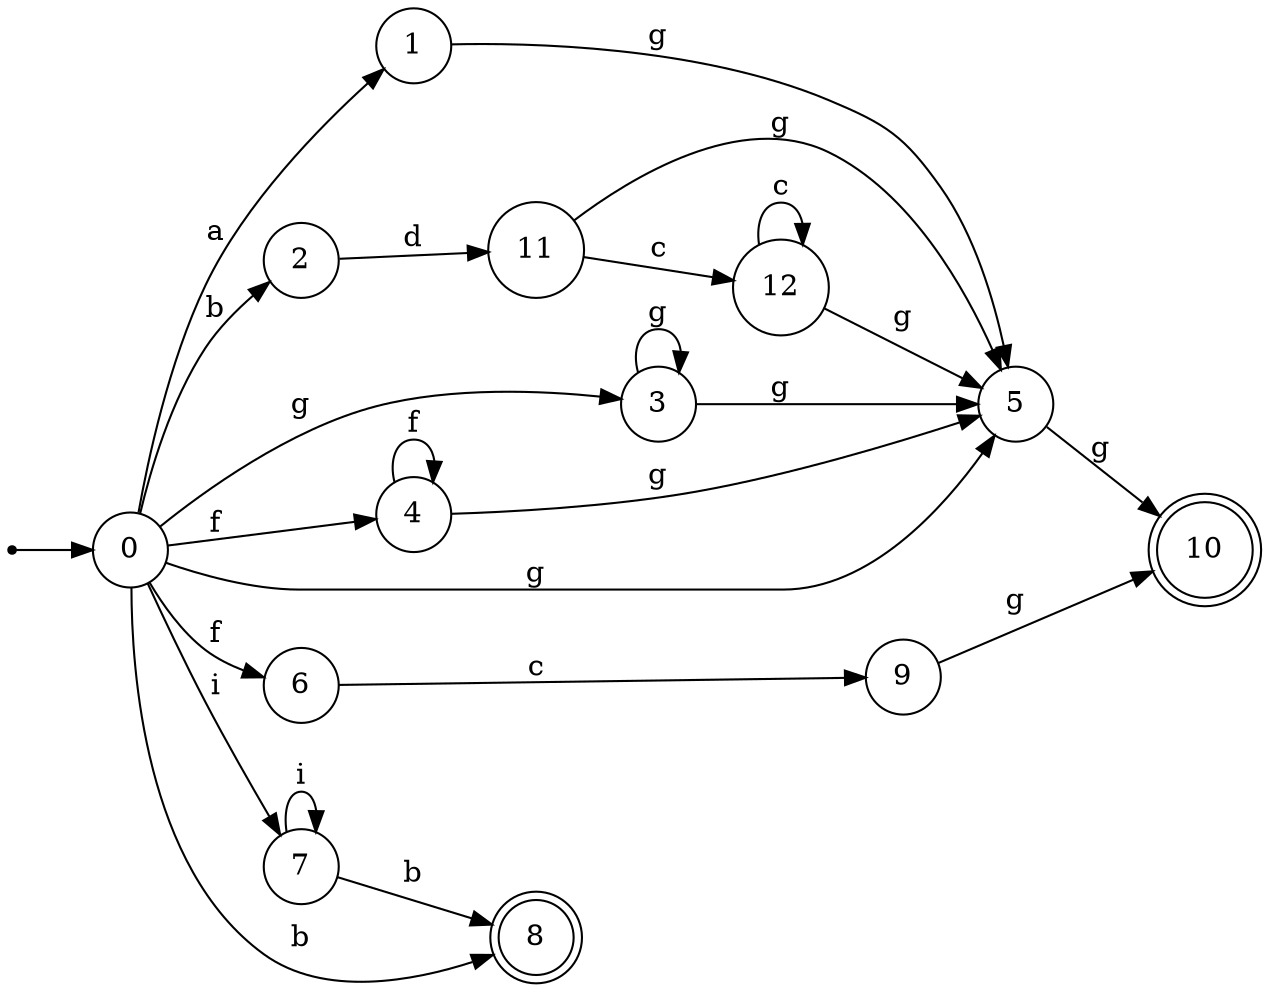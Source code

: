 digraph finite_state_machine {
rankdir=LR;
size="20,20";
node [shape = point]; "dummy0"
node [shape = circle]; "0";
"dummy0" -> "0";
node [shape = circle]; "1";
node [shape = circle]; "2";
node [shape = circle]; "3";
node [shape = circle]; "4";
node [shape = circle]; "5";
node [shape = circle]; "6";
node [shape = circle]; "7";
node [shape = doublecircle]; "8";node [shape = circle]; "9";
node [shape = doublecircle]; "10";node [shape = circle]; "11";
node [shape = circle]; "12";
"0" -> "1" [label = "a"];
 "0" -> "8" [label = "b"];
 "0" -> "2" [label = "b"];
 "0" -> "3" [label = "g"];
 "0" -> "5" [label = "g"];
 "0" -> "4" [label = "f"];
 "0" -> "6" [label = "f"];
 "0" -> "7" [label = "i"];
 "7" -> "7" [label = "i"];
 "7" -> "8" [label = "b"];
 "6" -> "9" [label = "c"];
 "9" -> "10" [label = "g"];
 "5" -> "10" [label = "g"];
 "4" -> "4" [label = "f"];
 "4" -> "5" [label = "g"];
 "3" -> "3" [label = "g"];
 "3" -> "5" [label = "g"];
 "2" -> "11" [label = "d"];
 "11" -> "12" [label = "c"];
 "11" -> "5" [label = "g"];
 "12" -> "12" [label = "c"];
 "12" -> "5" [label = "g"];
 "1" -> "5" [label = "g"];
 }

